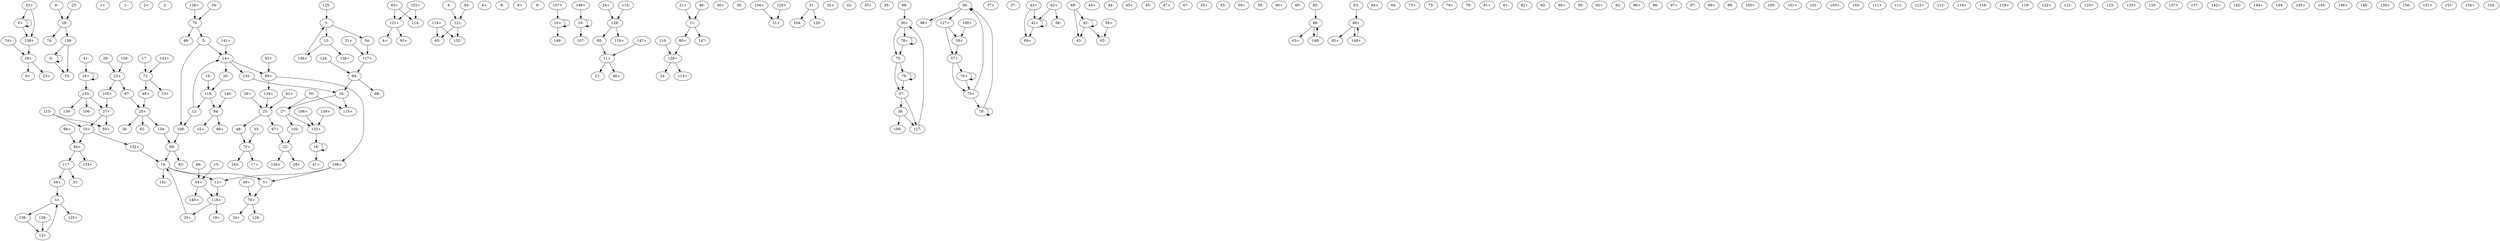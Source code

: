 digraph adj {
graph [k=43]
edge [d=-42]
"0+" [l=46 C=120]
"0-" [l=46 C=120]
"1+" [l=87 C=257]
"1-" [l=87 C=257]
"2+" [l=147 C=895]
"2-" [l=147 C=895]
"3+" [l=54 C=303]
"3-" [l=54 C=303]
"4+" [l=2248 C=24316]
"4-" [l=2248 C=24316]
"5+" [l=89 C=748]
"5-" [l=89 C=748]
"6+" [l=1607 C=19226]
"6-" [l=1607 C=19226]
"8+" [l=4350 C=53330]
"8-" [l=4350 C=53330]
"9+" [l=2313 C=33514]
"9-" [l=2313 C=33514]
"10+" [l=78 C=1591]
"10-" [l=78 C=1591]
"11+" [l=45 C=43]
"11-" [l=45 C=43]
"12+" [l=6430 C=90739]
"12-" [l=6430 C=90739]
"13+" [l=376 C=3489]
"13-" [l=376 C=3489]
"14+" [l=952 C=11270]
"14-" [l=952 C=11270]
"15+" [l=1571 C=19021]
"15-" [l=1571 C=19021]
"16+" [l=67 C=273]
"16-" [l=67 C=273]
"17+" [l=1254 C=15474]
"17-" [l=1254 C=15474]
"18+" [l=43 C=35]
"18-" [l=43 C=35]
"19+" [l=107 C=485]
"19-" [l=107 C=485]
"20+" [l=1425 C=19909]
"20-" [l=1425 C=19909]
"21+" [l=110 C=637]
"21-" [l=110 C=637]
"22+" [l=47 C=204]
"22-" [l=47 C=204]
"23+" [l=234 C=1732]
"23-" [l=234 C=1732]
"24+" [l=721 C=9254]
"24-" [l=721 C=9254]
"25+" [l=49 C=96]
"25-" [l=49 C=96]
"26+" [l=120 C=482]
"26-" [l=120 C=482]
"27+" [l=44 C=37]
"27-" [l=44 C=37]
"28+" [l=43 C=13]
"28-" [l=43 C=13]
"29+" [l=961 C=10799]
"29-" [l=961 C=10799]
"30+" [l=312 C=1299]
"30-" [l=312 C=1299]
"31+" [l=2629 C=30683]
"31-" [l=2629 C=30683]
"32+" [l=3588 C=42397]
"32-" [l=3588 C=42397]
"33+" [l=1652 C=21963]
"33-" [l=1652 C=21963]
"34+" [l=1996 C=24610]
"34-" [l=1996 C=24610]
"35+" [l=3796 C=50440]
"35-" [l=3796 C=50440]
"36+" [l=44 C=159]
"36-" [l=44 C=159]
"37+" [l=123 C=963]
"37-" [l=123 C=963]
"39+" [l=65 C=771]
"39-" [l=65 C=771]
"41+" [l=410 C=4880]
"41-" [l=410 C=4880]
"42+" [l=43 C=25]
"42-" [l=43 C=25]
"43+" [l=4450 C=58661]
"43-" [l=4450 C=58661]
"44+" [l=133 C=597]
"44-" [l=133 C=597]
"45+" [l=111 C=463]
"45-" [l=111 C=463]
"46+" [l=1377 C=16598]
"46-" [l=1377 C=16598]
"47+" [l=96 C=318]
"47-" [l=96 C=318]
"48+" [l=1140 C=14301]
"48-" [l=1140 C=14301]
"49+" [l=233 C=1874]
"49-" [l=233 C=1874]
"50+" [l=1702 C=21195]
"50-" [l=1702 C=21195]
"51+" [l=1385 C=16126]
"51-" [l=1385 C=16126]
"53+" [l=64 C=111]
"53-" [l=64 C=111]
"54+" [l=635 C=8435]
"54-" [l=635 C=8435]
"55+" [l=2902 C=40816]
"55-" [l=2902 C=40816]
"57+" [l=47 C=409]
"57-" [l=47 C=409]
"58+" [l=1456 C=17426]
"58-" [l=1456 C=17426]
"59+" [l=629 C=7582]
"59-" [l=629 C=7582]
"60+" [l=149 C=631]
"60-" [l=149 C=631]
"61+" [l=6052 C=78478]
"61-" [l=6052 C=78478]
"62+" [l=435 C=4884]
"62-" [l=435 C=4884]
"63+" [l=2409 C=31270]
"63-" [l=2409 C=31270]
"64+" [l=2740 C=32861]
"64-" [l=2740 C=32861]
"65+" [l=2303 C=26386]
"65-" [l=2303 C=26386]
"66+" [l=484 C=4354]
"66-" [l=484 C=4354]
"67+" [l=114 C=713]
"67-" [l=114 C=713]
"68+" [l=322 C=2811]
"68-" [l=322 C=2811]
"69+" [l=2768 C=34915]
"69-" [l=2768 C=34915]
"70+" [l=44 C=64]
"70-" [l=44 C=64]
"72+" [l=44 C=36]
"72-" [l=44 C=36]
"73+" [l=129 C=924]
"73-" [l=129 C=924]
"74+" [l=1834 C=21589]
"74-" [l=1834 C=21589]
"75+" [l=47 C=348]
"75-" [l=47 C=348]
"76+" [l=85 C=680]
"76-" [l=85 C=680]
"78+" [l=85 C=603]
"78-" [l=85 C=603]
"79+" [l=1629 C=17640]
"79-" [l=1629 C=17640]
"80+" [l=120 C=786]
"80-" [l=120 C=786]
"81+" [l=183 C=1178]
"81-" [l=183 C=1178]
"82+" [l=1129 C=14017]
"82-" [l=1129 C=14017]
"83+" [l=3361 C=42868]
"83-" [l=3361 C=42868]
"84+" [l=59 C=672]
"84-" [l=59 C=672]
"85+" [l=193 C=1332]
"85-" [l=193 C=1332]
"86+" [l=44 C=71]
"86-" [l=44 C=71]
"89+" [l=43 C=23]
"89-" [l=43 C=23]
"90+" [l=4437 C=58819]
"90-" [l=4437 C=58819]
"92+" [l=1442 C=16987]
"92-" [l=1442 C=16987]
"93+" [l=1833 C=22638]
"93-" [l=1833 C=22638]
"94+" [l=44 C=60]
"94-" [l=44 C=60]
"96+" [l=1792 C=20952]
"96-" [l=1792 C=20952]
"97+" [l=3981 C=54923]
"97-" [l=3981 C=54923]
"98+" [l=2083 C=27918]
"98-" [l=2083 C=27918]
"99+" [l=2556 C=33921]
"99-" [l=2556 C=33921]
"100+" [l=7736 C=97284]
"100-" [l=7736 C=97284]
"101+" [l=2285 C=29037]
"101-" [l=2285 C=29037]
"103+" [l=1815 C=18442]
"103-" [l=1815 C=18442]
"104+" [l=116 C=616]
"104-" [l=116 C=616]
"105+" [l=3906 C=47023]
"105-" [l=3906 C=47023]
"106+" [l=12025 C=158912]
"106-" [l=12025 C=158912]
"107+" [l=503 C=4847]
"107-" [l=503 C=4847]
"108+" [l=83 C=552]
"108-" [l=83 C=552]
"109+" [l=3884 C=54444]
"109-" [l=3884 C=54444]
"110+" [l=193 C=1333]
"110-" [l=193 C=1333]
"111+" [l=113 C=700]
"111-" [l=113 C=700]
"112+" [l=239 C=1398]
"112-" [l=239 C=1398]
"113+" [l=6476 C=76734]
"113-" [l=6476 C=76734]
"114+" [l=193 C=1547]
"114-" [l=193 C=1547]
"115+" [l=3477 C=40651]
"115-" [l=3477 C=40651]
"116+" [l=399 C=4682]
"116-" [l=399 C=4682]
"117+" [l=170 C=1551]
"117-" [l=170 C=1551]
"118+" [l=44 C=36]
"118-" [l=44 C=36]
"119+" [l=676 C=6535]
"119-" [l=676 C=6535]
"120+" [l=3568 C=40427]
"120-" [l=3568 C=40427]
"121+" [l=66 C=340]
"121-" [l=66 C=340]
"122+" [l=3891 C=44938]
"122-" [l=3891 C=44938]
"123+" [l=459 C=4769]
"123-" [l=459 C=4769]
"124+" [l=209 C=1565]
"124-" [l=209 C=1565]
"125+" [l=1619 C=18207]
"125-" [l=1619 C=18207]
"126+" [l=2721 C=35743]
"126-" [l=2721 C=35743]
"127+" [l=67 C=1529]
"127-" [l=67 C=1529]
"128+" [l=2877 C=35215]
"128-" [l=2877 C=35215]
"129+" [l=50 C=177]
"129-" [l=50 C=177]
"130+" [l=749 C=7896]
"130-" [l=749 C=7896]
"132+" [l=168 C=1151]
"132-" [l=168 C=1151]
"133+" [l=109 C=356]
"133-" [l=109 C=356]
"134+" [l=1424 C=19161]
"134-" [l=1424 C=19161]
"136+" [l=549 C=5911]
"136-" [l=549 C=5911]
"137+" [l=184 C=996]
"137-" [l=184 C=996]
"138+" [l=1882 C=23513]
"138-" [l=1882 C=23513]
"139+" [l=251 C=1189]
"139-" [l=251 C=1189]
"140+" [l=670 C=6907]
"140-" [l=670 C=6907]
"141+" [l=2263 C=28486]
"141-" [l=2263 C=28486]
"142+" [l=1719 C=17554]
"142-" [l=1719 C=17554]
"143+" [l=6421 C=85888]
"143-" [l=6421 C=85888]
"144+" [l=7750 C=94964]
"144-" [l=7750 C=94964]
"145+" [l=4300 C=51235]
"145-" [l=4300 C=51235]
"146+" [l=153 C=833]
"146-" [l=153 C=833]
"147+" [l=2466 C=32175]
"147-" [l=2466 C=32175]
"148+" [l=85 C=541]
"148-" [l=85 C=541]
"149+" [l=5659 C=77423]
"149-" [l=5659 C=77423]
"150+" [l=5630 C=70620]
"150-" [l=5630 C=70620]
"151+" [l=2048 C=26668]
"151-" [l=2048 C=26668]
"152+" [l=230 C=1474]
"152-" [l=230 C=1474]
"153+" [l=3096 C=41027]
"153-" [l=3096 C=41027]
"154+" [l=3493 C=46287]
"154-" [l=3493 C=46287]
"0+" -> "0+"
"0+" -> "138+"
"0-" -> "0-"
"0-" -> "53-"
"3+" -> "125+"
"3+" -> "136-"
"3-" -> "13-"
"3-" -> "54-"
"4-" -> "121-"
"5+" -> "70+"
"5-" -> "108-"
"5-" -> "14+" [d=-11]
"9-" -> "28-"
"10+" -> "149-"
"10+" -> "10+" [d=-26]
"10-" -> "107-"
"10-" -> "10-" [d=-26]
"11+" -> "21-"
"11+" -> "46+"
"11-" -> "80+"
"11-" -> "147-"
"12+" -> "118+"
"12-" -> "108-"
"12-" -> "14+" [d=-11]
"13+" -> "3+"
"13-" -> "128+"
"13-" -> "136+"
"14+" -> "132-"
"14+" -> "20-" [d=-41]
"14+" -> "89+" [d=-33]
"14-" -> "141-"
"14-" -> "5+" [d=-11]
"14-" -> "12+" [d=-11]
"15-" -> "94+"
"16+" -> "132+"
"16+" -> "84+" [d=-14]
"16-" -> "27-"
"16-" -> "115+"
"17-" -> "72-"
"18+" -> "153-"
"18+" -> "18+" [d=-41]
"18-" -> "41+"
"18-" -> "18-" [d=-41]
"19-" -> "118-"
"20+" -> "14-" [d=-41]
"20-" -> "118-"
"21+" -> "11-"
"22+" -> "67-"
"22+" -> "105+"
"22-" -> "29+"
"22-" -> "130+"
"23-" -> "28-"
"24+" -> "129-"
"25+" -> "26-"
"25+" -> "61-" [d=-40]
"25+" -> "134-" [d=-40]
"25-" -> "48-"
"25-" -> "67+"
"26+" -> "25-"
"27+" -> "16+"
"27+" -> "50+"
"27-" -> "105-"
"27-" -> "153+" [d=-39]
"28+" -> "9+"
"28+" -> "23+"
"28-" -> "74-"
"28-" -> "138-"
"29-" -> "22+"
"31-" -> "104-"
"31-" -> "120-"
"33-" -> "72+"
"34-" -> "70-"
"36+" -> "75-"
"36+" -> "78+"
"36-" -> "98+"
"36-" -> "127+"
"39+" -> "57+"
"39-" -> "109-"
"39-" -> "127-" [d=-16]
"41-" -> "18+"
"42+" -> "69+"
"42+" -> "42+" [d=-41]
"42-" -> "62-" [d=-32]
"42-" -> "42-" [d=-41]
"42-" -> "43-" [d=-41]
"43+" -> "69+"
"43+" -> "42+" [d=-41]
"46-" -> "11-"
"48+" -> "25+"
"48-" -> "72+"
"49+" -> "70+"
"50-" -> "27-"
"50-" -> "115+"
"51+" -> "117+"
"53+" -> "0+"
"53+" -> "138+"
"54+" -> "3+"
"54-" -> "117+"
"57+" -> "75+"
"57+" -> "76+"
"57-" -> "39-"
"57-" -> "127-" [d=-36]
"58+" -> "62-"
"61+" -> "25-" [d=-40]
"62+" -> "58-"
"62+" -> "42+" [d=-32]
"63-" -> "86+"
"65+" -> "114-"
"65+" -> "121+"
"66-" -> "94+"
"67+" -> "22-"
"67-" -> "25+"
"68+" -> "84+"
"69-" -> "42-"
"69-" -> "43-"
"70+" -> "34+"
"70+" -> "126-"
"70-" -> "5-"
"70-" -> "49-"
"72+" -> "17+"
"72+" -> "143-"
"72-" -> "33+"
"72-" -> "48+"
"74+" -> "28+"
"75+" -> "36-"
"75+" -> "78-"
"75-" -> "57-"
"75-" -> "76-"
"76+" -> "75+"
"76+" -> "76+"
"76-" -> "57-"
"76-" -> "76-"
"78+" -> "75-"
"78+" -> "78+"
"78-" -> "36-"
"78-" -> "78-"
"80+" -> "129+"
"80-" -> "11+"
"83+" -> "89+"
"84+" -> "117-"
"84+" -> "124+"
"84-" -> "68-"
"84-" -> "16-" [d=-14]
"85-" -> "86-"
"86+" -> "85+"
"86+" -> "148+"
"86-" -> "63+"
"86-" -> "148-"
"89+" -> "108+"
"89+" -> "134+"
"89-" -> "83-"
"89-" -> "14-" [d=-33]
"93-" -> "121-"
"94+" -> "140+"
"94+" -> "118+" [d=-21]
"94-" -> "15+"
"94-" -> "66+"
"98-" -> "36+"
"104+" -> "31+"
"105+" -> "27+"
"105-" -> "22-"
"106+" -> "153+" [d=-39]
"107+" -> "10+"
"108+" -> "5+"
"108+" -> "12+"
"108-" -> "89-"
"109+" -> "39+"
"110-" -> "129+"
"113-" -> "129-"
"114+" -> "65-"
"114+" -> "152-"
"115-" -> "16+"
"115-" -> "50+"
"117+" -> "84-"
"117-" -> "51-"
"117-" -> "54+"
"118+" -> "19+"
"118+" -> "20+"
"118-" -> "12-"
"118-" -> "94-" [d=-21]
"120+" -> "31+"
"121+" -> "4+"
"121+" -> "93+"
"121-" -> "65-"
"121-" -> "152-"
"124-" -> "84-"
"125-" -> "3-"
"126+" -> "70-"
"127+" -> "57+" [d=-36]
"127+" -> "39+" [d=-16]
"127-" -> "36+"
"128-" -> "13+"
"129+" -> "24-"
"129+" -> "113+"
"129-" -> "80-"
"129-" -> "110+"
"130-" -> "22+"
"132+" -> "14-"
"132-" -> "16-"
"134+" -> "25-" [d=-40]
"134-" -> "89-"
"136+" -> "3-"
"136-" -> "13+"
"138+" -> "28+"
"138-" -> "0-"
"138-" -> "53-"
"139+" -> "153+" [d=-39]
"140-" -> "94-"
"141+" -> "14+"
"143+" -> "72-"
"147+" -> "11+"
"148+" -> "86+"
"148-" -> "86-"
"149+" -> "10-"
"152+" -> "114-"
"152+" -> "121+"
"153+" -> "18-"
"153-" -> "27+" [d=-39]
"153-" -> "106-" [d=-39]
"153-" -> "139-" [d=-39]
}
